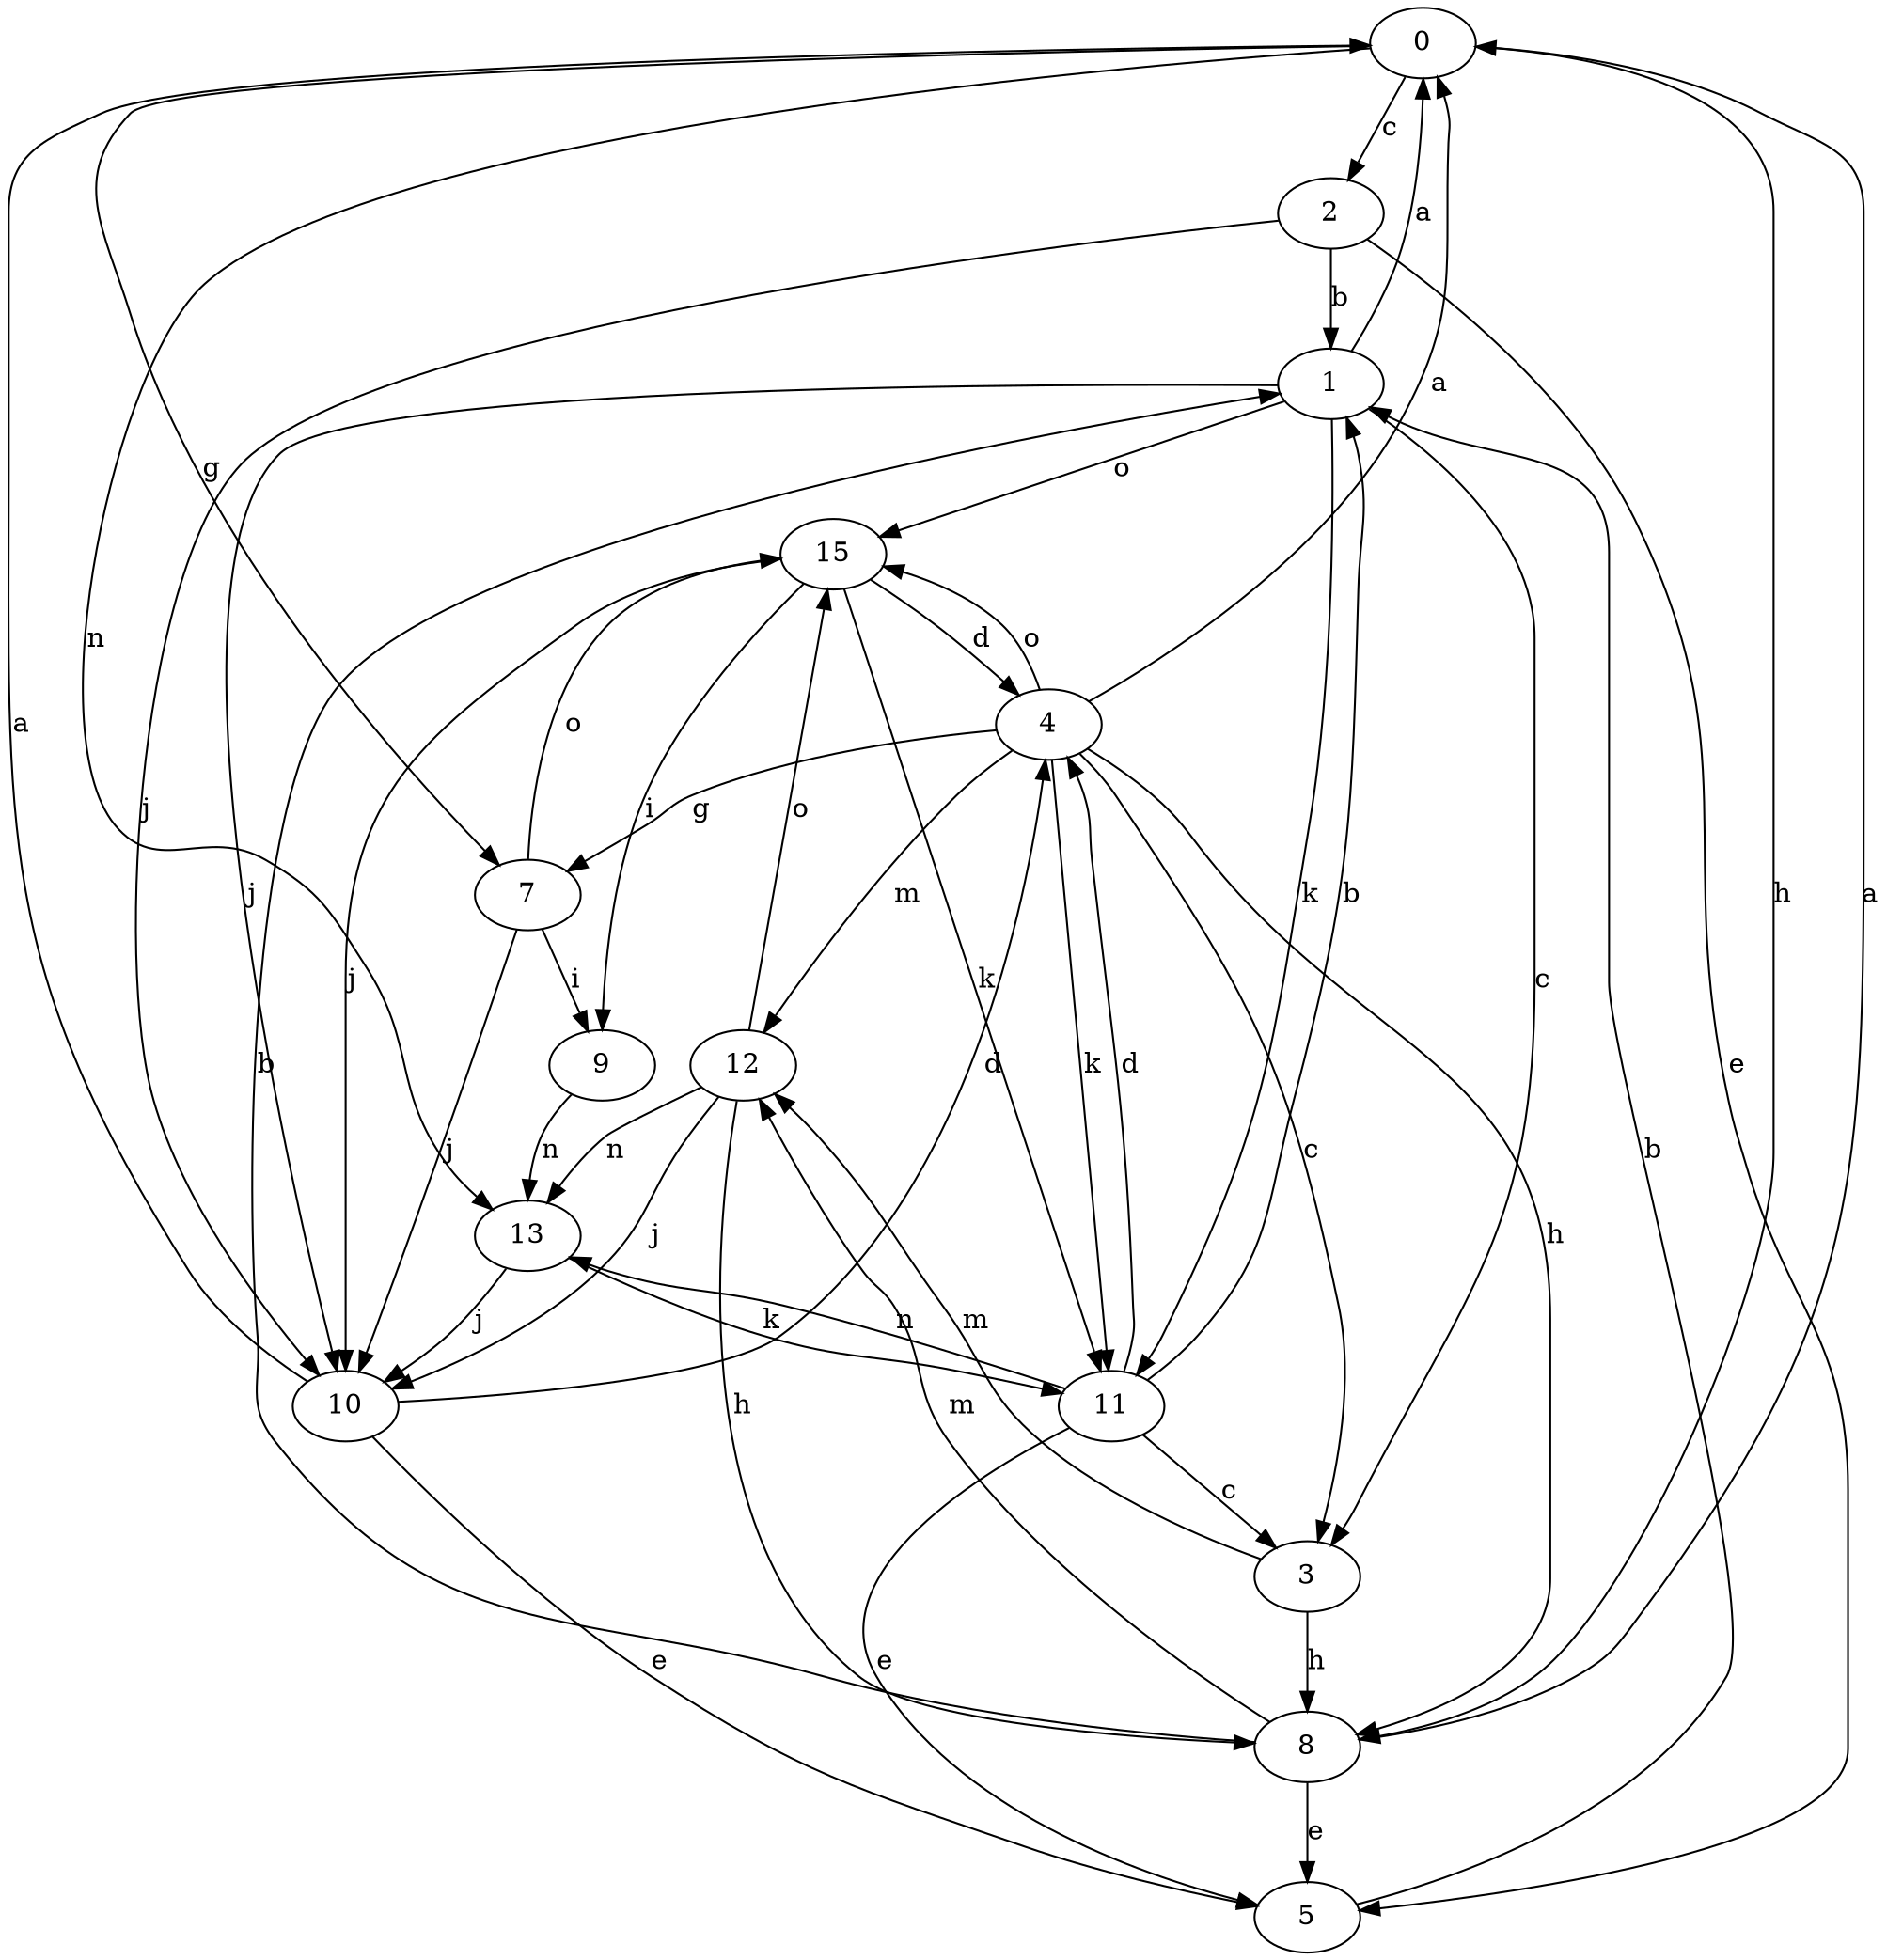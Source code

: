 strict digraph  {
0;
1;
2;
3;
4;
5;
7;
8;
9;
10;
11;
12;
13;
15;
0 -> 2  [label=c];
0 -> 7  [label=g];
0 -> 8  [label=h];
0 -> 13  [label=n];
1 -> 0  [label=a];
1 -> 3  [label=c];
1 -> 10  [label=j];
1 -> 11  [label=k];
1 -> 15  [label=o];
2 -> 1  [label=b];
2 -> 5  [label=e];
2 -> 10  [label=j];
3 -> 8  [label=h];
3 -> 12  [label=m];
4 -> 0  [label=a];
4 -> 3  [label=c];
4 -> 7  [label=g];
4 -> 8  [label=h];
4 -> 11  [label=k];
4 -> 12  [label=m];
4 -> 15  [label=o];
5 -> 1  [label=b];
7 -> 9  [label=i];
7 -> 10  [label=j];
7 -> 15  [label=o];
8 -> 0  [label=a];
8 -> 1  [label=b];
8 -> 5  [label=e];
8 -> 12  [label=m];
9 -> 13  [label=n];
10 -> 0  [label=a];
10 -> 4  [label=d];
10 -> 5  [label=e];
11 -> 1  [label=b];
11 -> 3  [label=c];
11 -> 4  [label=d];
11 -> 5  [label=e];
11 -> 13  [label=n];
12 -> 8  [label=h];
12 -> 10  [label=j];
12 -> 13  [label=n];
12 -> 15  [label=o];
13 -> 10  [label=j];
13 -> 11  [label=k];
15 -> 4  [label=d];
15 -> 9  [label=i];
15 -> 10  [label=j];
15 -> 11  [label=k];
}
